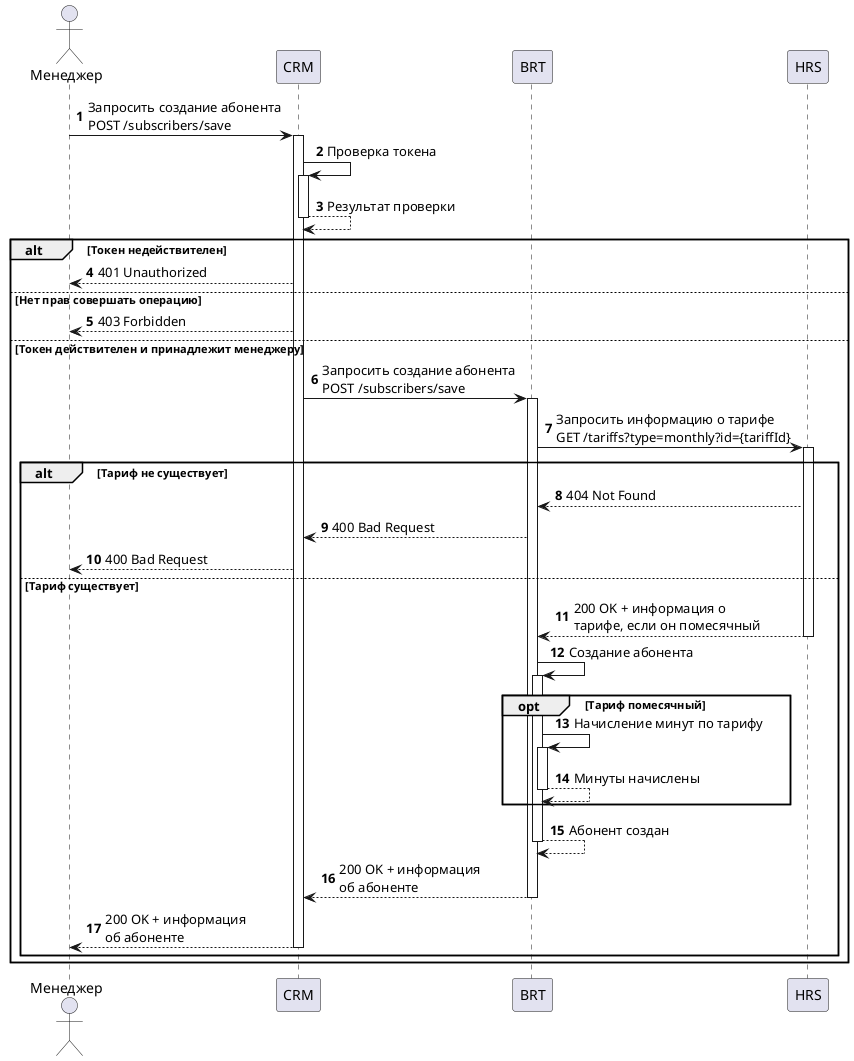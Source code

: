 @startuml sequence 

actor       man  as "Менеджер"
participant crm  as "CRM"
participant brt  as "BRT"
participant hrs  as "HRS"

autonumber

man -> crm ++ : Запросить создание абонента\nPOST /subscribers/save
crm -> crm ++ : Проверка токена
crm --> crm -- : Результат проверки
alt Токен недействителен
    crm --> man : 401 Unauthorized
else Нет прав совершать операцию
    crm --> man : 403 Forbidden
else Токен действителен и принадлежит менеджеру
    crm -> brt ++ : Запросить создание абонента\nPOST /subscribers/save
    brt -> hrs ++ : Запросить информацию о тарифе\nGET /tariffs?type=monthly?id={tariffId}
    alt Тариф не существует
        hrs --> brt : 404 Not Found
        brt --> crm : 400 Bad Request
        crm --> man : 400 Bad Request
    else Тариф существует
        hrs --> brt -- : 200 OK + информация о\nтарифе, если он помесячный
        brt -> brt ++ : Создание абонента
        opt Тариф помесячный
            brt -> brt ++ : Начисление минут по тарифу
            brt --> brt -- : Минуты начислены
        end
        brt --> brt -- : Абонент создан
        brt --> crm -- : 200 OK + информация\nоб абоненте
        crm --> man -- : 200 OK + информация\nоб абоненте
    end
end

@enduml
